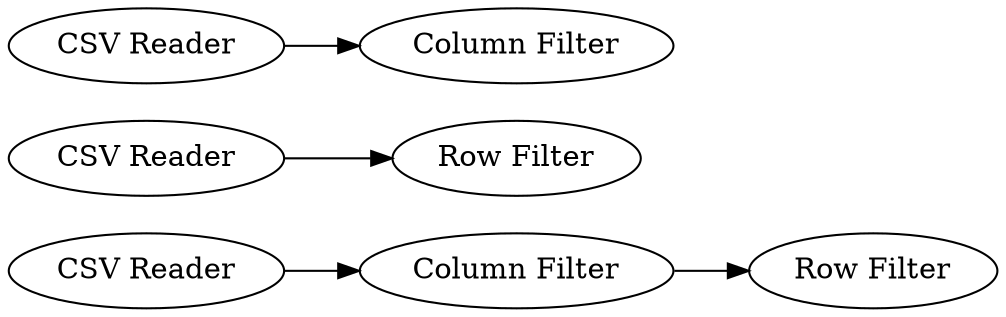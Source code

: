 digraph {
	40 -> 42
	36 -> 37
	38 -> 39
	41 -> 40
	42 [label="Row Filter"]
	41 [label="CSV Reader"]
	36 [label="CSV Reader"]
	40 [label="Column Filter"]
	39 [label="Column Filter"]
	38 [label="CSV Reader"]
	37 [label="Row Filter"]
	rankdir=LR
}
